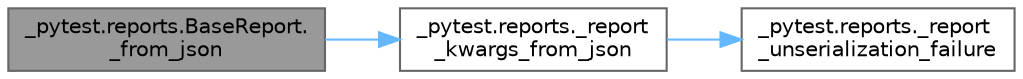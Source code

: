 digraph "_pytest.reports.BaseReport._from_json"
{
 // LATEX_PDF_SIZE
  bgcolor="transparent";
  edge [fontname=Helvetica,fontsize=10,labelfontname=Helvetica,labelfontsize=10];
  node [fontname=Helvetica,fontsize=10,shape=box,height=0.2,width=0.4];
  rankdir="LR";
  Node1 [id="Node000001",label="_pytest.reports.BaseReport.\l_from_json",height=0.2,width=0.4,color="gray40", fillcolor="grey60", style="filled", fontcolor="black",tooltip=" "];
  Node1 -> Node2 [id="edge1_Node000001_Node000002",color="steelblue1",style="solid",tooltip=" "];
  Node2 [id="Node000002",label="_pytest.reports._report\l_kwargs_from_json",height=0.2,width=0.4,color="grey40", fillcolor="white", style="filled",URL="$namespace__pytest_1_1reports.html#afe451cf97b66528a4e2e70538ca57f95",tooltip=" "];
  Node2 -> Node3 [id="edge2_Node000002_Node000003",color="steelblue1",style="solid",tooltip=" "];
  Node3 [id="Node000003",label="_pytest.reports._report\l_unserialization_failure",height=0.2,width=0.4,color="grey40", fillcolor="white", style="filled",URL="$namespace__pytest_1_1reports.html#ab1d3af1c77f9c828ff13cbfb63249687",tooltip=" "];
}
